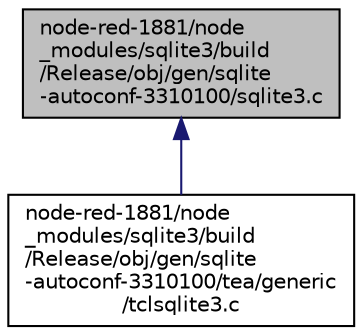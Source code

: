 digraph "node-red-1881/node_modules/sqlite3/build/Release/obj/gen/sqlite-autoconf-3310100/sqlite3.c"
{
  edge [fontname="Helvetica",fontsize="10",labelfontname="Helvetica",labelfontsize="10"];
  node [fontname="Helvetica",fontsize="10",shape=record];
  Node19 [label="node-red-1881/node\l_modules/sqlite3/build\l/Release/obj/gen/sqlite\l-autoconf-3310100/sqlite3.c",height=0.2,width=0.4,color="black", fillcolor="grey75", style="filled", fontcolor="black"];
  Node19 -> Node20 [dir="back",color="midnightblue",fontsize="10",style="solid",fontname="Helvetica"];
  Node20 [label="node-red-1881/node\l_modules/sqlite3/build\l/Release/obj/gen/sqlite\l-autoconf-3310100/tea/generic\l/tclsqlite3.c",height=0.2,width=0.4,color="black", fillcolor="white", style="filled",URL="$tclsqlite3_8c.html"];
}
